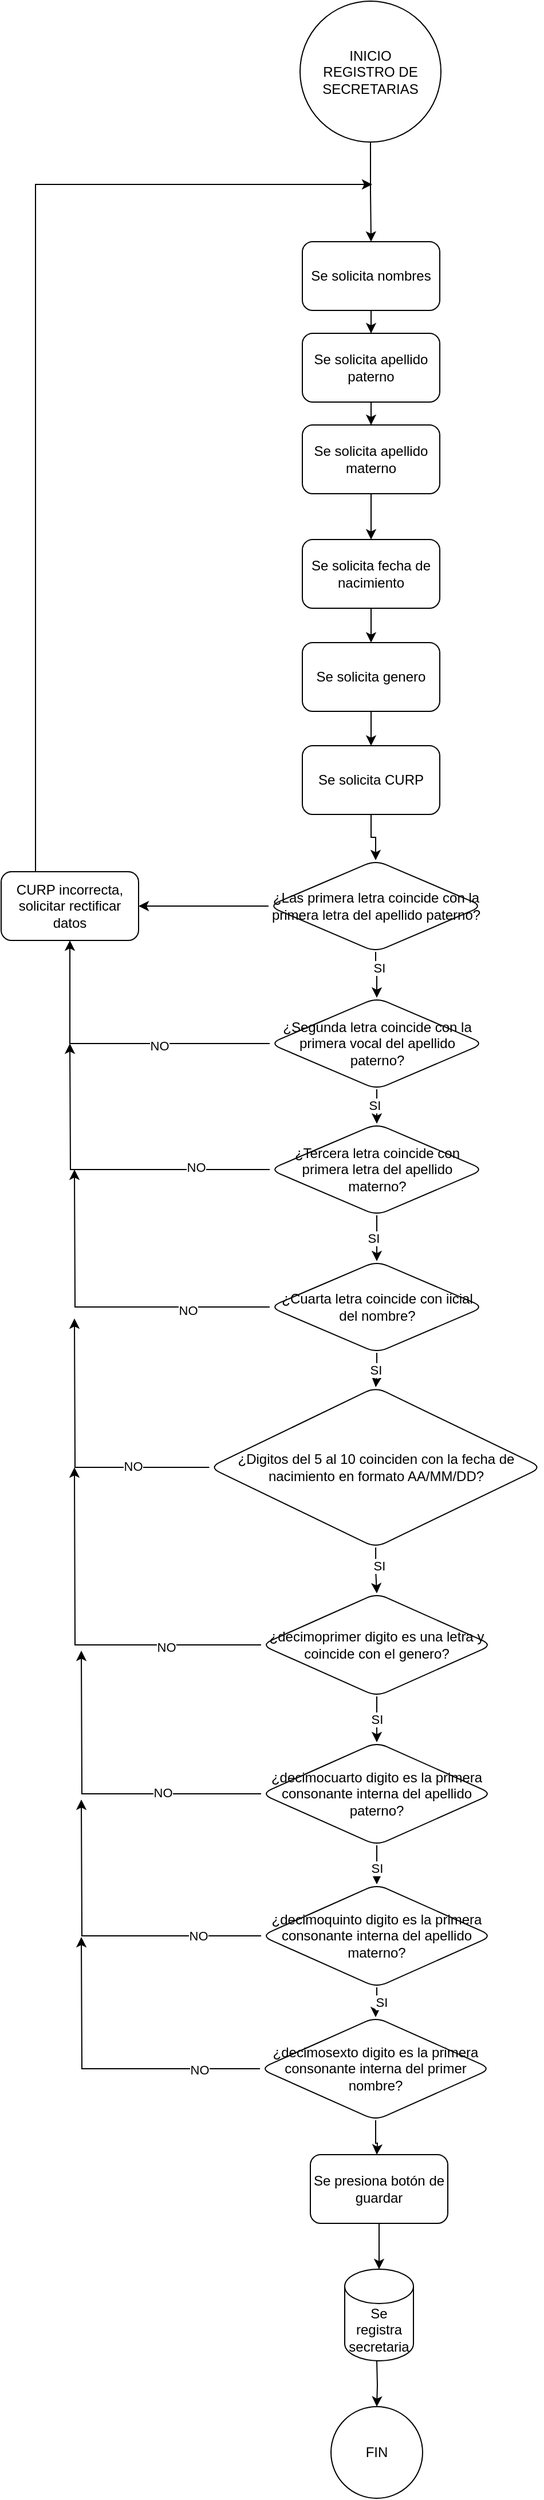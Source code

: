 <mxfile version="24.2.5" type="device">
  <diagram id="C5RBs43oDa-KdzZeNtuy" name="Page-1">
    <mxGraphModel dx="1216" dy="745" grid="1" gridSize="10" guides="1" tooltips="1" connect="1" arrows="1" fold="1" page="1" pageScale="1" pageWidth="827" pageHeight="1169" math="0" shadow="0">
      <root>
        <mxCell id="WIyWlLk6GJQsqaUBKTNV-0" />
        <mxCell id="WIyWlLk6GJQsqaUBKTNV-1" parent="WIyWlLk6GJQsqaUBKTNV-0" />
        <mxCell id="_LFYc6KTlpvNx05L0n6W-2" value="" style="edgeStyle=orthogonalEdgeStyle;rounded=0;orthogonalLoop=1;jettySize=auto;html=1;" parent="WIyWlLk6GJQsqaUBKTNV-1" source="_LFYc6KTlpvNx05L0n6W-0" target="_LFYc6KTlpvNx05L0n6W-1" edge="1">
          <mxGeometry relative="1" as="geometry" />
        </mxCell>
        <mxCell id="_LFYc6KTlpvNx05L0n6W-0" value="INICIO&lt;br&gt;REGISTRO DE SECRETARIAS" style="ellipse;whiteSpace=wrap;html=1;aspect=fixed;" parent="WIyWlLk6GJQsqaUBKTNV-1" vertex="1">
          <mxGeometry x="351" y="20" width="123" height="123" as="geometry" />
        </mxCell>
        <mxCell id="_LFYc6KTlpvNx05L0n6W-4" value="" style="edgeStyle=orthogonalEdgeStyle;rounded=0;orthogonalLoop=1;jettySize=auto;html=1;" parent="WIyWlLk6GJQsqaUBKTNV-1" source="_LFYc6KTlpvNx05L0n6W-1" target="_LFYc6KTlpvNx05L0n6W-3" edge="1">
          <mxGeometry relative="1" as="geometry" />
        </mxCell>
        <mxCell id="_LFYc6KTlpvNx05L0n6W-1" value="Se solicita nombres" style="rounded=1;whiteSpace=wrap;html=1;" parent="WIyWlLk6GJQsqaUBKTNV-1" vertex="1">
          <mxGeometry x="353" y="230" width="120" height="60" as="geometry" />
        </mxCell>
        <mxCell id="_LFYc6KTlpvNx05L0n6W-6" value="" style="edgeStyle=orthogonalEdgeStyle;rounded=0;orthogonalLoop=1;jettySize=auto;html=1;" parent="WIyWlLk6GJQsqaUBKTNV-1" source="_LFYc6KTlpvNx05L0n6W-3" target="_LFYc6KTlpvNx05L0n6W-5" edge="1">
          <mxGeometry relative="1" as="geometry" />
        </mxCell>
        <mxCell id="_LFYc6KTlpvNx05L0n6W-3" value="Se solicita apellido paterno" style="whiteSpace=wrap;html=1;rounded=1;" parent="WIyWlLk6GJQsqaUBKTNV-1" vertex="1">
          <mxGeometry x="353" y="310" width="120" height="60" as="geometry" />
        </mxCell>
        <mxCell id="_LFYc6KTlpvNx05L0n6W-8" value="" style="edgeStyle=orthogonalEdgeStyle;rounded=0;orthogonalLoop=1;jettySize=auto;html=1;" parent="WIyWlLk6GJQsqaUBKTNV-1" source="_LFYc6KTlpvNx05L0n6W-5" target="_LFYc6KTlpvNx05L0n6W-7" edge="1">
          <mxGeometry relative="1" as="geometry" />
        </mxCell>
        <mxCell id="_LFYc6KTlpvNx05L0n6W-5" value="Se solicita apellido materno" style="whiteSpace=wrap;html=1;rounded=1;" parent="WIyWlLk6GJQsqaUBKTNV-1" vertex="1">
          <mxGeometry x="353" y="390" width="120" height="60" as="geometry" />
        </mxCell>
        <mxCell id="_LFYc6KTlpvNx05L0n6W-39" value="" style="edgeStyle=orthogonalEdgeStyle;rounded=0;orthogonalLoop=1;jettySize=auto;html=1;" parent="WIyWlLk6GJQsqaUBKTNV-1" source="_LFYc6KTlpvNx05L0n6W-7" target="_LFYc6KTlpvNx05L0n6W-38" edge="1">
          <mxGeometry relative="1" as="geometry" />
        </mxCell>
        <mxCell id="_LFYc6KTlpvNx05L0n6W-7" value="Se solicita fecha de nacimiento" style="whiteSpace=wrap;html=1;rounded=1;" parent="WIyWlLk6GJQsqaUBKTNV-1" vertex="1">
          <mxGeometry x="353" y="490" width="120" height="60" as="geometry" />
        </mxCell>
        <mxCell id="_LFYc6KTlpvNx05L0n6W-12" value="" style="edgeStyle=orthogonalEdgeStyle;rounded=0;orthogonalLoop=1;jettySize=auto;html=1;" parent="WIyWlLk6GJQsqaUBKTNV-1" source="_LFYc6KTlpvNx05L0n6W-9" target="_LFYc6KTlpvNx05L0n6W-11" edge="1">
          <mxGeometry relative="1" as="geometry" />
        </mxCell>
        <mxCell id="_LFYc6KTlpvNx05L0n6W-9" value="Se solicita CURP" style="whiteSpace=wrap;html=1;rounded=1;" parent="WIyWlLk6GJQsqaUBKTNV-1" vertex="1">
          <mxGeometry x="353" y="670" width="120" height="60" as="geometry" />
        </mxCell>
        <mxCell id="_LFYc6KTlpvNx05L0n6W-14" value="" style="edgeStyle=orthogonalEdgeStyle;rounded=0;orthogonalLoop=1;jettySize=auto;html=1;" parent="WIyWlLk6GJQsqaUBKTNV-1" source="_LFYc6KTlpvNx05L0n6W-11" target="_LFYc6KTlpvNx05L0n6W-13" edge="1">
          <mxGeometry relative="1" as="geometry" />
        </mxCell>
        <mxCell id="_LFYc6KTlpvNx05L0n6W-15" value="SI" style="edgeLabel;html=1;align=center;verticalAlign=middle;resizable=0;points=[];" parent="_LFYc6KTlpvNx05L0n6W-14" vertex="1" connectable="0">
          <mxGeometry x="-0.399" y="3" relative="1" as="geometry">
            <mxPoint y="1" as="offset" />
          </mxGeometry>
        </mxCell>
        <mxCell id="_LFYc6KTlpvNx05L0n6W-17" value="" style="edgeStyle=orthogonalEdgeStyle;rounded=0;orthogonalLoop=1;jettySize=auto;html=1;" parent="WIyWlLk6GJQsqaUBKTNV-1" source="_LFYc6KTlpvNx05L0n6W-11" target="_LFYc6KTlpvNx05L0n6W-16" edge="1">
          <mxGeometry relative="1" as="geometry" />
        </mxCell>
        <mxCell id="_LFYc6KTlpvNx05L0n6W-11" value="¿Las primera letra coincide con la primera letra del apellido paterno?" style="rhombus;whiteSpace=wrap;html=1;rounded=1;" parent="WIyWlLk6GJQsqaUBKTNV-1" vertex="1">
          <mxGeometry x="323.5" y="770" width="187" height="80" as="geometry" />
        </mxCell>
        <mxCell id="_LFYc6KTlpvNx05L0n6W-19" style="edgeStyle=orthogonalEdgeStyle;rounded=0;orthogonalLoop=1;jettySize=auto;html=1;exitX=0;exitY=0.5;exitDx=0;exitDy=0;entryX=0.5;entryY=1;entryDx=0;entryDy=0;" parent="WIyWlLk6GJQsqaUBKTNV-1" source="_LFYc6KTlpvNx05L0n6W-13" target="_LFYc6KTlpvNx05L0n6W-16" edge="1">
          <mxGeometry relative="1" as="geometry" />
        </mxCell>
        <mxCell id="_LFYc6KTlpvNx05L0n6W-21" value="NO" style="edgeLabel;html=1;align=center;verticalAlign=middle;resizable=0;points=[];" parent="_LFYc6KTlpvNx05L0n6W-19" vertex="1" connectable="0">
          <mxGeometry x="-0.265" y="2" relative="1" as="geometry">
            <mxPoint as="offset" />
          </mxGeometry>
        </mxCell>
        <mxCell id="_LFYc6KTlpvNx05L0n6W-23" value="" style="edgeStyle=orthogonalEdgeStyle;rounded=0;orthogonalLoop=1;jettySize=auto;html=1;" parent="WIyWlLk6GJQsqaUBKTNV-1" source="_LFYc6KTlpvNx05L0n6W-13" target="_LFYc6KTlpvNx05L0n6W-22" edge="1">
          <mxGeometry relative="1" as="geometry" />
        </mxCell>
        <mxCell id="_LFYc6KTlpvNx05L0n6W-57" value="SI" style="edgeLabel;html=1;align=center;verticalAlign=middle;resizable=0;points=[];" parent="_LFYc6KTlpvNx05L0n6W-23" vertex="1" connectable="0">
          <mxGeometry x="0.042" y="2" relative="1" as="geometry">
            <mxPoint as="offset" />
          </mxGeometry>
        </mxCell>
        <mxCell id="_LFYc6KTlpvNx05L0n6W-13" value="¿Segunda letra coincide con la primera vocal del apellido paterno?" style="rhombus;whiteSpace=wrap;html=1;rounded=1;" parent="WIyWlLk6GJQsqaUBKTNV-1" vertex="1">
          <mxGeometry x="324.5" y="890" width="187" height="80" as="geometry" />
        </mxCell>
        <mxCell id="_LFYc6KTlpvNx05L0n6W-18" style="edgeStyle=orthogonalEdgeStyle;rounded=0;orthogonalLoop=1;jettySize=auto;html=1;exitX=0.5;exitY=0;exitDx=0;exitDy=0;" parent="WIyWlLk6GJQsqaUBKTNV-1" edge="1">
          <mxGeometry relative="1" as="geometry">
            <mxPoint x="414" y="180" as="targetPoint" />
            <Array as="points">
              <mxPoint x="120" y="780" />
              <mxPoint x="120" y="180" />
              <mxPoint x="384" y="180" />
            </Array>
            <mxPoint x="124" y="780" as="sourcePoint" />
          </mxGeometry>
        </mxCell>
        <mxCell id="_LFYc6KTlpvNx05L0n6W-16" value="CURP incorrecta, solicitar rectificar datos" style="whiteSpace=wrap;html=1;rounded=1;" parent="WIyWlLk6GJQsqaUBKTNV-1" vertex="1">
          <mxGeometry x="90" y="780" width="120" height="60" as="geometry" />
        </mxCell>
        <mxCell id="_LFYc6KTlpvNx05L0n6W-24" style="edgeStyle=orthogonalEdgeStyle;rounded=0;orthogonalLoop=1;jettySize=auto;html=1;exitX=0;exitY=0.5;exitDx=0;exitDy=0;" parent="WIyWlLk6GJQsqaUBKTNV-1" source="_LFYc6KTlpvNx05L0n6W-22" edge="1">
          <mxGeometry relative="1" as="geometry">
            <mxPoint x="150" y="930" as="targetPoint" />
          </mxGeometry>
        </mxCell>
        <mxCell id="_LFYc6KTlpvNx05L0n6W-25" value="NO" style="edgeLabel;html=1;align=center;verticalAlign=middle;resizable=0;points=[];" parent="_LFYc6KTlpvNx05L0n6W-24" vertex="1" connectable="0">
          <mxGeometry x="-0.543" y="-2" relative="1" as="geometry">
            <mxPoint as="offset" />
          </mxGeometry>
        </mxCell>
        <mxCell id="_LFYc6KTlpvNx05L0n6W-27" value="" style="edgeStyle=orthogonalEdgeStyle;rounded=0;orthogonalLoop=1;jettySize=auto;html=1;" parent="WIyWlLk6GJQsqaUBKTNV-1" source="_LFYc6KTlpvNx05L0n6W-22" target="_LFYc6KTlpvNx05L0n6W-26" edge="1">
          <mxGeometry relative="1" as="geometry" />
        </mxCell>
        <mxCell id="_LFYc6KTlpvNx05L0n6W-58" value="SI" style="edgeLabel;html=1;align=center;verticalAlign=middle;resizable=0;points=[];" parent="_LFYc6KTlpvNx05L0n6W-27" vertex="1" connectable="0">
          <mxGeometry x="-0.025" y="-3" relative="1" as="geometry">
            <mxPoint as="offset" />
          </mxGeometry>
        </mxCell>
        <mxCell id="_LFYc6KTlpvNx05L0n6W-22" value="¿Tercera letra coincide con primera letra del apellido materno?" style="rhombus;whiteSpace=wrap;html=1;rounded=1;" parent="WIyWlLk6GJQsqaUBKTNV-1" vertex="1">
          <mxGeometry x="324.5" y="1000" width="187" height="80" as="geometry" />
        </mxCell>
        <mxCell id="_LFYc6KTlpvNx05L0n6W-28" style="edgeStyle=orthogonalEdgeStyle;rounded=0;orthogonalLoop=1;jettySize=auto;html=1;exitX=0;exitY=0.5;exitDx=0;exitDy=0;" parent="WIyWlLk6GJQsqaUBKTNV-1" source="_LFYc6KTlpvNx05L0n6W-26" edge="1">
          <mxGeometry relative="1" as="geometry">
            <mxPoint x="154" y="1040" as="targetPoint" />
          </mxGeometry>
        </mxCell>
        <mxCell id="_LFYc6KTlpvNx05L0n6W-29" value="NO" style="edgeLabel;html=1;align=center;verticalAlign=middle;resizable=0;points=[];" parent="_LFYc6KTlpvNx05L0n6W-28" vertex="1" connectable="0">
          <mxGeometry x="-0.507" y="3" relative="1" as="geometry">
            <mxPoint as="offset" />
          </mxGeometry>
        </mxCell>
        <mxCell id="_LFYc6KTlpvNx05L0n6W-31" value="" style="edgeStyle=orthogonalEdgeStyle;rounded=0;orthogonalLoop=1;jettySize=auto;html=1;" parent="WIyWlLk6GJQsqaUBKTNV-1" source="_LFYc6KTlpvNx05L0n6W-26" target="_LFYc6KTlpvNx05L0n6W-30" edge="1">
          <mxGeometry relative="1" as="geometry" />
        </mxCell>
        <mxCell id="_LFYc6KTlpvNx05L0n6W-59" value="SI" style="edgeLabel;html=1;align=center;verticalAlign=middle;resizable=0;points=[];" parent="_LFYc6KTlpvNx05L0n6W-31" vertex="1" connectable="0">
          <mxGeometry x="-0.057" y="-1" relative="1" as="geometry">
            <mxPoint as="offset" />
          </mxGeometry>
        </mxCell>
        <mxCell id="_LFYc6KTlpvNx05L0n6W-26" value="¿Cuarta letra coincide con iicial del nombre?" style="rhombus;whiteSpace=wrap;html=1;rounded=1;" parent="WIyWlLk6GJQsqaUBKTNV-1" vertex="1">
          <mxGeometry x="324.5" y="1120" width="187" height="80" as="geometry" />
        </mxCell>
        <mxCell id="_LFYc6KTlpvNx05L0n6W-32" style="edgeStyle=orthogonalEdgeStyle;rounded=0;orthogonalLoop=1;jettySize=auto;html=1;exitX=0;exitY=0.5;exitDx=0;exitDy=0;" parent="WIyWlLk6GJQsqaUBKTNV-1" source="_LFYc6KTlpvNx05L0n6W-30" edge="1">
          <mxGeometry relative="1" as="geometry">
            <mxPoint x="154" y="1170" as="targetPoint" />
          </mxGeometry>
        </mxCell>
        <mxCell id="_LFYc6KTlpvNx05L0n6W-33" value="NO" style="edgeLabel;html=1;align=center;verticalAlign=middle;resizable=0;points=[];" parent="_LFYc6KTlpvNx05L0n6W-32" vertex="1" connectable="0">
          <mxGeometry x="-0.454" y="-1" relative="1" as="geometry">
            <mxPoint as="offset" />
          </mxGeometry>
        </mxCell>
        <mxCell id="_LFYc6KTlpvNx05L0n6W-35" value="" style="edgeStyle=orthogonalEdgeStyle;rounded=0;orthogonalLoop=1;jettySize=auto;html=1;" parent="WIyWlLk6GJQsqaUBKTNV-1" source="_LFYc6KTlpvNx05L0n6W-30" target="_LFYc6KTlpvNx05L0n6W-34" edge="1">
          <mxGeometry relative="1" as="geometry" />
        </mxCell>
        <mxCell id="_LFYc6KTlpvNx05L0n6W-60" value="SI" style="edgeLabel;html=1;align=center;verticalAlign=middle;resizable=0;points=[];" parent="_LFYc6KTlpvNx05L0n6W-35" vertex="1" connectable="0">
          <mxGeometry x="-0.252" y="3" relative="1" as="geometry">
            <mxPoint as="offset" />
          </mxGeometry>
        </mxCell>
        <mxCell id="_LFYc6KTlpvNx05L0n6W-30" value="¿Digitos del 5 al 10 coinciden con la fecha de nacimiento en formato AA/MM/DD?" style="rhombus;whiteSpace=wrap;html=1;rounded=1;" parent="WIyWlLk6GJQsqaUBKTNV-1" vertex="1">
          <mxGeometry x="271.75" y="1230" width="290.5" height="140" as="geometry" />
        </mxCell>
        <mxCell id="_LFYc6KTlpvNx05L0n6W-36" style="edgeStyle=orthogonalEdgeStyle;rounded=0;orthogonalLoop=1;jettySize=auto;html=1;exitX=0;exitY=0.5;exitDx=0;exitDy=0;" parent="WIyWlLk6GJQsqaUBKTNV-1" source="_LFYc6KTlpvNx05L0n6W-34" edge="1">
          <mxGeometry relative="1" as="geometry">
            <mxPoint x="154" y="1300" as="targetPoint" />
          </mxGeometry>
        </mxCell>
        <mxCell id="_LFYc6KTlpvNx05L0n6W-37" value="NO" style="edgeLabel;html=1;align=center;verticalAlign=middle;resizable=0;points=[];" parent="_LFYc6KTlpvNx05L0n6W-36" vertex="1" connectable="0">
          <mxGeometry x="-0.473" y="2" relative="1" as="geometry">
            <mxPoint as="offset" />
          </mxGeometry>
        </mxCell>
        <mxCell id="_LFYc6KTlpvNx05L0n6W-42" value="" style="edgeStyle=orthogonalEdgeStyle;rounded=0;orthogonalLoop=1;jettySize=auto;html=1;" parent="WIyWlLk6GJQsqaUBKTNV-1" source="_LFYc6KTlpvNx05L0n6W-34" target="_LFYc6KTlpvNx05L0n6W-41" edge="1">
          <mxGeometry relative="1" as="geometry" />
        </mxCell>
        <mxCell id="_LFYc6KTlpvNx05L0n6W-61" value="SI" style="edgeLabel;html=1;align=center;verticalAlign=middle;resizable=0;points=[];" parent="_LFYc6KTlpvNx05L0n6W-42" vertex="1" connectable="0">
          <mxGeometry x="0.008" relative="1" as="geometry">
            <mxPoint as="offset" />
          </mxGeometry>
        </mxCell>
        <mxCell id="_LFYc6KTlpvNx05L0n6W-34" value="¿decimoprimer digito es una letra y coincide con el genero?" style="rhombus;whiteSpace=wrap;html=1;rounded=1;" parent="WIyWlLk6GJQsqaUBKTNV-1" vertex="1">
          <mxGeometry x="317" y="1410" width="202" height="90" as="geometry" />
        </mxCell>
        <mxCell id="_LFYc6KTlpvNx05L0n6W-40" value="" style="edgeStyle=orthogonalEdgeStyle;rounded=0;orthogonalLoop=1;jettySize=auto;html=1;" parent="WIyWlLk6GJQsqaUBKTNV-1" source="_LFYc6KTlpvNx05L0n6W-38" target="_LFYc6KTlpvNx05L0n6W-9" edge="1">
          <mxGeometry relative="1" as="geometry" />
        </mxCell>
        <mxCell id="_LFYc6KTlpvNx05L0n6W-38" value="Se solicita genero" style="whiteSpace=wrap;html=1;rounded=1;" parent="WIyWlLk6GJQsqaUBKTNV-1" vertex="1">
          <mxGeometry x="353" y="580" width="120" height="60" as="geometry" />
        </mxCell>
        <mxCell id="_LFYc6KTlpvNx05L0n6W-43" style="edgeStyle=orthogonalEdgeStyle;rounded=0;orthogonalLoop=1;jettySize=auto;html=1;exitX=0;exitY=0.5;exitDx=0;exitDy=0;" parent="WIyWlLk6GJQsqaUBKTNV-1" source="_LFYc6KTlpvNx05L0n6W-41" edge="1">
          <mxGeometry relative="1" as="geometry">
            <mxPoint x="160" y="1460" as="targetPoint" />
          </mxGeometry>
        </mxCell>
        <mxCell id="_LFYc6KTlpvNx05L0n6W-44" value="NO" style="edgeLabel;html=1;align=center;verticalAlign=middle;resizable=0;points=[];" parent="_LFYc6KTlpvNx05L0n6W-43" vertex="1" connectable="0">
          <mxGeometry x="-0.388" y="-1" relative="1" as="geometry">
            <mxPoint as="offset" />
          </mxGeometry>
        </mxCell>
        <mxCell id="_LFYc6KTlpvNx05L0n6W-46" value="" style="edgeStyle=orthogonalEdgeStyle;rounded=0;orthogonalLoop=1;jettySize=auto;html=1;" parent="WIyWlLk6GJQsqaUBKTNV-1" source="_LFYc6KTlpvNx05L0n6W-41" target="_LFYc6KTlpvNx05L0n6W-45" edge="1">
          <mxGeometry relative="1" as="geometry" />
        </mxCell>
        <mxCell id="_LFYc6KTlpvNx05L0n6W-62" value="SI" style="edgeLabel;html=1;align=center;verticalAlign=middle;resizable=0;points=[];" parent="_LFYc6KTlpvNx05L0n6W-46" vertex="1" connectable="0">
          <mxGeometry x="-0.108" relative="1" as="geometry">
            <mxPoint as="offset" />
          </mxGeometry>
        </mxCell>
        <mxCell id="_LFYc6KTlpvNx05L0n6W-41" value="¿decimocuarto digito es la primera consonante interna del apellido paterno?" style="rhombus;whiteSpace=wrap;html=1;rounded=1;" parent="WIyWlLk6GJQsqaUBKTNV-1" vertex="1">
          <mxGeometry x="317" y="1540" width="202" height="90" as="geometry" />
        </mxCell>
        <mxCell id="_LFYc6KTlpvNx05L0n6W-47" style="edgeStyle=orthogonalEdgeStyle;rounded=0;orthogonalLoop=1;jettySize=auto;html=1;exitX=0;exitY=0.5;exitDx=0;exitDy=0;" parent="WIyWlLk6GJQsqaUBKTNV-1" source="_LFYc6KTlpvNx05L0n6W-45" edge="1">
          <mxGeometry relative="1" as="geometry">
            <mxPoint x="160" y="1590" as="targetPoint" />
          </mxGeometry>
        </mxCell>
        <mxCell id="_LFYc6KTlpvNx05L0n6W-64" value="NO" style="edgeLabel;html=1;align=center;verticalAlign=middle;resizable=0;points=[];" parent="_LFYc6KTlpvNx05L0n6W-47" vertex="1" connectable="0">
          <mxGeometry x="-0.593" relative="1" as="geometry">
            <mxPoint x="1" as="offset" />
          </mxGeometry>
        </mxCell>
        <mxCell id="_LFYc6KTlpvNx05L0n6W-49" value="" style="edgeStyle=orthogonalEdgeStyle;rounded=0;orthogonalLoop=1;jettySize=auto;html=1;" parent="WIyWlLk6GJQsqaUBKTNV-1" source="_LFYc6KTlpvNx05L0n6W-45" target="_LFYc6KTlpvNx05L0n6W-48" edge="1">
          <mxGeometry relative="1" as="geometry" />
        </mxCell>
        <mxCell id="_LFYc6KTlpvNx05L0n6W-63" value="SI" style="edgeLabel;html=1;align=center;verticalAlign=middle;resizable=0;points=[];" parent="_LFYc6KTlpvNx05L0n6W-49" vertex="1" connectable="0">
          <mxGeometry x="-0.092" y="4" relative="1" as="geometry">
            <mxPoint as="offset" />
          </mxGeometry>
        </mxCell>
        <mxCell id="_LFYc6KTlpvNx05L0n6W-45" value="¿decimoquinto digito es la primera consonante interna del apellido materno?" style="rhombus;whiteSpace=wrap;html=1;rounded=1;" parent="WIyWlLk6GJQsqaUBKTNV-1" vertex="1">
          <mxGeometry x="317" y="1664" width="202" height="90" as="geometry" />
        </mxCell>
        <mxCell id="_LFYc6KTlpvNx05L0n6W-50" style="edgeStyle=orthogonalEdgeStyle;rounded=0;orthogonalLoop=1;jettySize=auto;html=1;exitX=0;exitY=0.5;exitDx=0;exitDy=0;" parent="WIyWlLk6GJQsqaUBKTNV-1" source="_LFYc6KTlpvNx05L0n6W-48" edge="1">
          <mxGeometry relative="1" as="geometry">
            <mxPoint x="160" y="1710" as="targetPoint" />
          </mxGeometry>
        </mxCell>
        <mxCell id="_LFYc6KTlpvNx05L0n6W-65" value="NO" style="edgeLabel;html=1;align=center;verticalAlign=middle;resizable=0;points=[];" parent="_LFYc6KTlpvNx05L0n6W-50" vertex="1" connectable="0">
          <mxGeometry x="-0.613" y="1" relative="1" as="geometry">
            <mxPoint x="-1" as="offset" />
          </mxGeometry>
        </mxCell>
        <mxCell id="_LFYc6KTlpvNx05L0n6W-67" value="" style="edgeStyle=orthogonalEdgeStyle;rounded=0;orthogonalLoop=1;jettySize=auto;html=1;" parent="WIyWlLk6GJQsqaUBKTNV-1" source="_LFYc6KTlpvNx05L0n6W-48" edge="1">
          <mxGeometry relative="1" as="geometry">
            <mxPoint x="418" y="1900" as="targetPoint" />
          </mxGeometry>
        </mxCell>
        <mxCell id="_LFYc6KTlpvNx05L0n6W-48" value="¿decimosexto digito es la primera consonante interna del primer nombre?" style="rhombus;whiteSpace=wrap;html=1;rounded=1;" parent="WIyWlLk6GJQsqaUBKTNV-1" vertex="1">
          <mxGeometry x="316" y="1780" width="202" height="90" as="geometry" />
        </mxCell>
        <mxCell id="_LFYc6KTlpvNx05L0n6W-71" value="" style="edgeStyle=orthogonalEdgeStyle;rounded=0;orthogonalLoop=1;jettySize=auto;html=1;" parent="WIyWlLk6GJQsqaUBKTNV-1" target="_LFYc6KTlpvNx05L0n6W-70" edge="1">
          <mxGeometry relative="1" as="geometry">
            <mxPoint x="418" y="2080" as="sourcePoint" />
          </mxGeometry>
        </mxCell>
        <mxCell id="_LFYc6KTlpvNx05L0n6W-70" value="FIN" style="ellipse;whiteSpace=wrap;html=1;rounded=1;" parent="WIyWlLk6GJQsqaUBKTNV-1" vertex="1">
          <mxGeometry x="378" y="2120" width="80" height="80" as="geometry" />
        </mxCell>
        <mxCell id="kk-J_OgDcgDQutZlzz3X-0" value="Se registra secretaria" style="shape=cylinder3;whiteSpace=wrap;html=1;boundedLbl=1;backgroundOutline=1;size=15;" vertex="1" parent="WIyWlLk6GJQsqaUBKTNV-1">
          <mxGeometry x="390" y="2000" width="60" height="80" as="geometry" />
        </mxCell>
        <mxCell id="kk-J_OgDcgDQutZlzz3X-2" value="" style="edgeStyle=orthogonalEdgeStyle;rounded=0;orthogonalLoop=1;jettySize=auto;html=1;" edge="1" parent="WIyWlLk6GJQsqaUBKTNV-1" source="kk-J_OgDcgDQutZlzz3X-1" target="kk-J_OgDcgDQutZlzz3X-0">
          <mxGeometry relative="1" as="geometry" />
        </mxCell>
        <mxCell id="kk-J_OgDcgDQutZlzz3X-1" value="Se presiona botón de guardar" style="rounded=1;whiteSpace=wrap;html=1;" vertex="1" parent="WIyWlLk6GJQsqaUBKTNV-1">
          <mxGeometry x="360" y="1900" width="120" height="60" as="geometry" />
        </mxCell>
      </root>
    </mxGraphModel>
  </diagram>
</mxfile>
